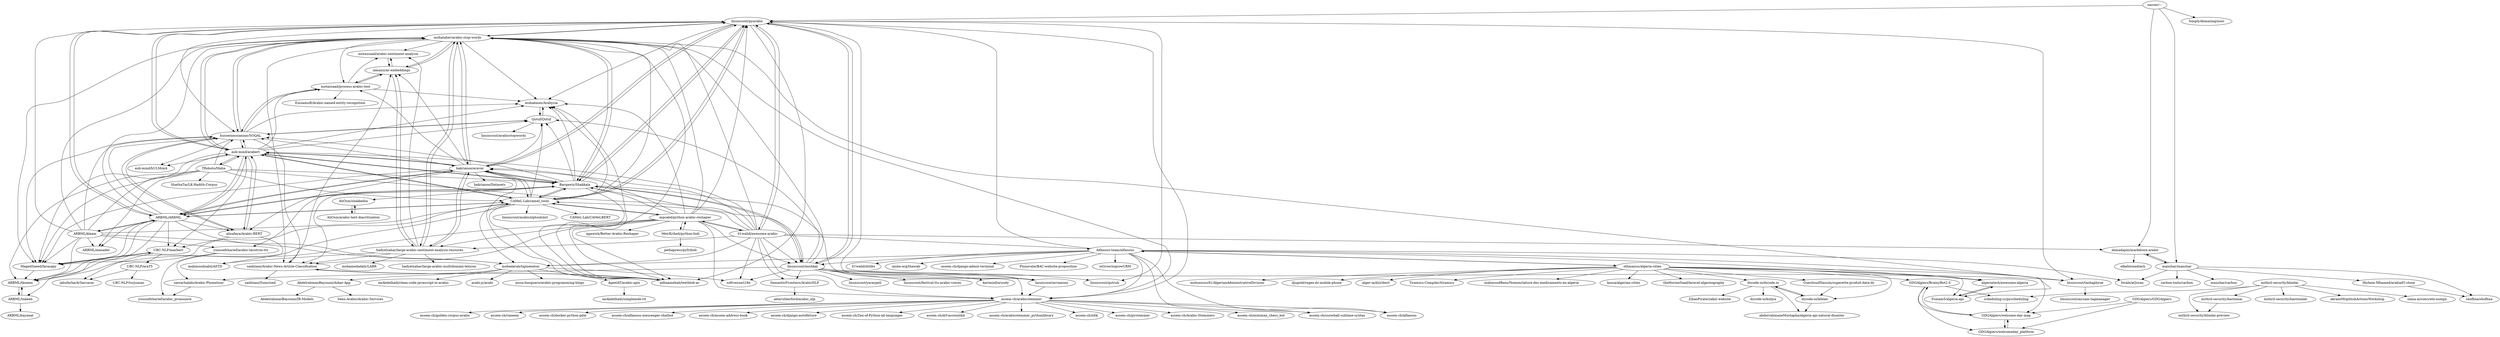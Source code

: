 digraph G {
"linuxscout/pyarabic" -> "mohataher/arabic-stop-words"
"linuxscout/pyarabic" -> "linuxscout/mishkal"
"linuxscout/pyarabic" -> "linuxscout/qutrub"
"linuxscout/pyarabic" -> "aub-mind/arabert"
"linuxscout/pyarabic" -> "linuxscout/tashaphyne"
"linuxscout/pyarabic" -> "bakrianoo/aravec"
"linuxscout/pyarabic" -> "Barqawiz/Shakkala"
"linuxscout/pyarabic" -> "mohabmes/Arabycia"
"linuxscout/pyarabic" -> "CAMeL-Lab/camel_tools"
"linuxscout/pyarabic" -> "husseinmozannar/SOQAL"
"linuxscout/pyarabic" -> "ARBML/ARBML"
"linuxscout/pyarabic" -> "adhaamehab/textblob-ar"
"linuxscout/pyarabic" -> "linuxscout/arramooz"
"linuxscout/pyarabic" -> "01walid/awesome-arabic"
"linuxscout/pyarabic" -> "assem-ch/arabicstemmer"
"01walid/awesome-arabic" -> "mohataher/arabic-stop-words"
"01walid/awesome-arabic" -> "linuxscout/pyarabic"
"01walid/awesome-arabic" -> "assem-ch/arabicstemmer"
"01walid/awesome-arabic" -> "Barqawiz/Shakkala"
"01walid/awesome-arabic" -> "mpcabd/python-arabic-reshaper"
"01walid/awesome-arabic" -> "SemanticFrontiers/ArabicNLP"
"01walid/awesome-arabic" -> "bakrianoo/aravec"
"01walid/awesome-arabic" -> "linuxscout/mishkal"
"01walid/awesome-arabic" -> "Alfanous-team/alfanous"
"01walid/awesome-arabic" -> "mobadarah/tajmeeaton"
"01walid/awesome-arabic" -> "ahmadajmi/markdown-arabic"
"01walid/awesome-arabic" -> "CAMeL-Lab/camel_tools"
"01walid/awesome-arabic" -> "aub-mind/arabert"
"01walid/awesome-arabic" -> "hadyelsahar/large-arabic-sentiment-analysis-resouces"
"01walid/awesome-arabic" -> "softvenue/i18n"
"Alfanous-team/alfanous" -> "assem-ch/arabicstemmer"
"Alfanous-team/alfanous" -> "assem-ch/alfanous"
"Alfanous-team/alfanous" -> "algeriatech/awesome-algeria"
"Alfanous-team/alfanous" -> "othmanus/algeria-cities"
"Alfanous-team/alfanous" -> "01walid/dzlibs"
"Alfanous-team/alfanous" -> "ojuba-org/thawab"
"Alfanous-team/alfanous" -> "forabi/aQuran"
"Alfanous-team/alfanous" -> "linuxscout/mishkal"
"Alfanous-team/alfanous" -> "Fcmam5/algeria-api"
"Alfanous-team/alfanous" -> "mobadarah/tajmeeaton"
"Alfanous-team/alfanous" -> "linuxscout/pyarabic"
"Alfanous-team/alfanous" -> "assem-ch/django-admin-terminal"
"Alfanous-team/alfanous" -> "assem-ch/snowball-sublime-syntax"
"Alfanous-team/alfanous" -> "Pinnovate/BAC-website-proposition"
"Alfanous-team/alfanous" -> "ioGrow/iogrowCRM"
"assem-ch/arabicstemmer" -> "assem-ch/snowball-sublime-syntax"
"assem-ch/arabicstemmer" -> "assem-ch/Zen-of-Python-all-languages"
"assem-ch/arabicstemmer" -> "assem-ch/alfanous"
"assem-ch/arabicstemmer" -> "assem-ch/drf-accountkit"
"assem-ch/arabicstemmer" -> "assem-ch/arabicstemmer_pythonlibrary"
"assem-ch/arabicstemmer" -> "assem-ch/nltk"
"assem-ch/arabicstemmer" -> "assem-ch/pystemmer"
"assem-ch/arabicstemmer" -> "assem-ch/Arabic-Stemmers"
"assem-ch/arabicstemmer" -> "assem-ch/minimax_chess_bot"
"assem-ch/arabicstemmer" -> "assem-ch/golden-corpus-arabic"
"assem-ch/arabicstemmer" -> "assem-ch/raneem"
"assem-ch/arabicstemmer" -> "assem-ch/docker-python-gdal"
"assem-ch/arabicstemmer" -> "assem-ch/alfanous-messenger-chatbot"
"assem-ch/arabicstemmer" -> "assem-ch/assem-address-book"
"assem-ch/arabicstemmer" -> "assem-ch/django-autofixture"
"linuxscout/mishkal" -> "linuxscout/pyarabic"
"linuxscout/mishkal" -> "linuxscout/qutrub"
"linuxscout/mishkal" -> "linuxscout/tashaphyne"
"linuxscout/mishkal" -> "linuxscout/yaraspell"
"linuxscout/mishkal" -> "SemanticFrontiers/ArabicNLP"
"linuxscout/mishkal" -> "mohataher/arabic-stop-words"
"linuxscout/mishkal" -> "assem-ch/arabicstemmer"
"linuxscout/mishkal" -> "Qutuf/Qutuf"
"linuxscout/mishkal" -> "Barqawiz/Shakkala"
"linuxscout/mishkal" -> "linuxscout/festival-tts-arabic-voices"
"linuxscout/mishkal" -> "linuxscout/arramooz"
"linuxscout/mishkal" -> "kariminf/aruudy"
"linuxscout/mishkal" -> "nawarhalabi/Arabic-Phonetiser"
"linuxscout/mishkal" -> "softvenue/i18n"
"othmanus/algeria-cities" -> "algeriatech/awesome-algeria"
"othmanus/algeria-cities" -> "mohsenuss91/AlgerianAdministrativeDivision"
"othmanus/algeria-cities" -> "dzcode-io/dzcode.io"
"othmanus/algeria-cities" -> "GuechoudNassim/superette-produit-data-dz"
"othmanus/algeria-cities" -> "djugold/regex-dz-mobile-phone"
"othmanus/algeria-cities" -> "Alfanous-team/alfanous"
"othmanus/algeria-cities" -> "alger-ia/dziribert"
"othmanus/algeria-cities" -> "Fcmam5/algeria-api"
"othmanus/algeria-cities" -> "dzcode-io/leblad"
"othmanus/algeria-cities" -> "Tiramisu-Compiler/tiramisu" ["e"=1]
"othmanus/algeria-cities" -> "mahmoudBens/Nomenclature-des-medicaments-en-algerie"
"othmanus/algeria-cities" -> "kossa/algerian-cities"
"othmanus/algeria-cities" -> "GDGAlgiers/welcome-day-map"
"othmanus/algeria-cities" -> "theHocineSaad/laravel-algereography"
"othmanus/algeria-cities" -> "GDGAlgiers/BrainyBot2.0"
"mithril-security/blindai" -> "mithril-security/bastionai"
"mithril-security/blindai" -> "mithril-security/bastionlab"
"mithril-security/blindai" -> "mithril-security/blindai-preview"
"mithril-security/blindai" -> "scheduling-cc/pyscheduling"
"mithril-security/blindai" -> "akram09/githubActionsWorkshop"
"mithril-security/blindai" -> "zama-ai/concrete-numpy" ["e"=1]
"bakrianoo/aravec" -> "aub-mind/arabert"
"bakrianoo/aravec" -> "mohataher/arabic-stop-words"
"bakrianoo/aravec" -> "iamaziz/ar-embeddings"
"bakrianoo/aravec" -> "MagedSaeed/farasapy"
"bakrianoo/aravec" -> "CAMeL-Lab/camel_tools"
"bakrianoo/aravec" -> "hadyelsahar/large-arabic-sentiment-analysis-resouces"
"bakrianoo/aravec" -> "bakrianoo/Datasets"
"bakrianoo/aravec" -> "husseinmozannar/SOQAL"
"bakrianoo/aravec" -> "ARBML/ARBML"
"bakrianoo/aravec" -> "alisafaya/Arabic-BERT"
"bakrianoo/aravec" -> "Barqawiz/Shakkala"
"bakrianoo/aravec" -> "linuxscout/pyarabic"
"bakrianoo/aravec" -> "motazsaad/process-arabic-text"
"bakrianoo/aravec" -> "adhaamehab/textblob-ar"
"bakrianoo/aravec" -> "Qutuf/Qutuf"
"Qutuf/Qutuf" -> "mohabmes/Arabycia"
"Qutuf/Qutuf" -> "linuxscout/arabicstopwords"
"Qutuf/Qutuf" -> "husseinmozannar/SOQAL"
"mobadarah/tajmeeaton" -> "arabi-js/arabi"
"mobadarah/tajmeeaton" -> "softvenue/i18n"
"mobadarah/tajmeeaton" -> "aissa-bouguern/arabic-programming-blogs"
"mobadarah/tajmeeaton" -> "AbdelrahmanBayoumi/Azkar-App"
"mobadarah/tajmeeaton" -> "AqeelAT/arabic-apis"
"mobadarah/tajmeeaton" -> "imAbdelhadi/clean-code-javascript-in-arabic"
"TRoboto/Maha" -> "MagedSaeed/farasapy"
"TRoboto/Maha" -> "aub-mind/arabert"
"TRoboto/Maha" -> "ARBML/masader"
"TRoboto/Maha" -> "Barqawiz/Shakkala"
"TRoboto/Maha" -> "CAMeL-Lab/camel_tools"
"TRoboto/Maha" -> "ARBML/tkseem"
"TRoboto/Maha" -> "husseinmozannar/SOQAL"
"TRoboto/Maha" -> "linuxscout/mishkal"
"TRoboto/Maha" -> "ShathaTm/LK-Hadith-Corpus"
"Barqawiz/Shakkala" -> "mohataher/arabic-stop-words"
"Barqawiz/Shakkala" -> "mohabmes/Arabycia"
"Barqawiz/Shakkala" -> "husseinmozannar/SOQAL"
"Barqawiz/Shakkala" -> "Qutuf/Qutuf"
"Barqawiz/Shakkala" -> "bakrianoo/aravec"
"Barqawiz/Shakkala" -> "youssefsharief/arabic-tacotron-tts"
"Barqawiz/Shakkala" -> "linuxscout/pyarabic"
"Barqawiz/Shakkala" -> "AliOsm/shakkelha"
"Barqawiz/Shakkala" -> "ARBML/ARBML"
"Barqawiz/Shakkala" -> "linuxscout/mishkal"
"Barqawiz/Shakkala" -> "saidziani/Arabic-News-Article-Classification"
"Barqawiz/Shakkala" -> "aub-mind/arabert"
"Barqawiz/Shakkala" -> "CAMeL-Lab/camel_tools"
"Barqawiz/Shakkala" -> "adhaamehab/textblob-ar"
"Barqawiz/Shakkala" -> "linuxscout/arramooz"
"algeriatech/awesome-algeria" -> "Fcmam5/algeria-api"
"nasser/---" -> "SimplyAhmazing/noor"
"nasser/---" -> "manshar/manshar"
"nasser/---" -> "linuxscout/pyarabic"
"nasser/---" -> "ahmadajmi/markdown-arabic"
"hadyelsahar/large-arabic-sentiment-analysis-resouces" -> "iamaziz/ar-embeddings"
"hadyelsahar/large-arabic-sentiment-analysis-resouces" -> "hadyelsahar/large-arabic-multidomain-lexicon"
"hadyelsahar/large-arabic-sentiment-analysis-resouces" -> "mohataher/arabic-stop-words"
"hadyelsahar/large-arabic-sentiment-analysis-resouces" -> "mahmoudnabil/ASTD"
"hadyelsahar/large-arabic-sentiment-analysis-resouces" -> "mohamedadaly/LABR"
"hadyelsahar/large-arabic-sentiment-analysis-resouces" -> "motazsaad/arabic-sentiment-analysis"
"hadyelsahar/large-arabic-sentiment-analysis-resouces" -> "saidziani/Arabic-News-Article-Classification"
"hadyelsahar/large-arabic-sentiment-analysis-resouces" -> "bakrianoo/aravec"
"CAMeL-Lab/camel_tools" -> "aub-mind/arabert"
"CAMeL-Lab/camel_tools" -> "MagedSaeed/farasapy"
"CAMeL-Lab/camel_tools" -> "bakrianoo/aravec"
"CAMeL-Lab/camel_tools" -> "ARBML/ARBML"
"CAMeL-Lab/camel_tools" -> "ARBML/tkseem"
"CAMeL-Lab/camel_tools" -> "mohataher/arabic-stop-words"
"CAMeL-Lab/camel_tools" -> "linuxscout/arabicnlptoolslist"
"CAMeL-Lab/camel_tools" -> "adhaamehab/textblob-ar"
"CAMeL-Lab/camel_tools" -> "linuxscout/pyarabic"
"CAMeL-Lab/camel_tools" -> "mpcabd/python-arabic-reshaper"
"CAMeL-Lab/camel_tools" -> "Qutuf/Qutuf"
"CAMeL-Lab/camel_tools" -> "Barqawiz/Shakkala"
"CAMeL-Lab/camel_tools" -> "mohabmes/Arabycia"
"CAMeL-Lab/camel_tools" -> "CAMeL-Lab/CAMeLBERT"
"CAMeL-Lab/camel_tools" -> "mobadarah/tajmeeaton"
"mpcabd/python-arabic-reshaper" -> "MeirKriheli/python-bidi"
"mpcabd/python-arabic-reshaper" -> "bakrianoo/aravec"
"mpcabd/python-arabic-reshaper" -> "CAMeL-Lab/camel_tools"
"mpcabd/python-arabic-reshaper" -> "linuxscout/pyarabic"
"mpcabd/python-arabic-reshaper" -> "Barqawiz/Shakkala"
"mpcabd/python-arabic-reshaper" -> "linuxscout/mishkal"
"mpcabd/python-arabic-reshaper" -> "hadyelsahar/large-arabic-sentiment-analysis-resouces"
"mpcabd/python-arabic-reshaper" -> "assem-ch/arabicstemmer"
"mpcabd/python-arabic-reshaper" -> "mohataher/arabic-stop-words"
"mpcabd/python-arabic-reshaper" -> "ARBML/tkseem"
"mpcabd/python-arabic-reshaper" -> "01walid/awesome-arabic"
"mpcabd/python-arabic-reshaper" -> "adhaamehab/textblob-ar"
"mpcabd/python-arabic-reshaper" -> "agawish/Better-Arabic-Reshaper"
"mpcabd/python-arabic-reshaper" -> "saidziani/Arabic-News-Article-Classification"
"mpcabd/python-arabic-reshaper" -> "mohabmes/Arabycia"
"GuechoudNassim/superette-produit-data-dz" -> "dzcode-io/leblad"
"AliOsm/arabic-text-diacritization" -> "AliOsm/shakkelha"
"SemanticFrontiers/ArabicNLP" -> "alexrutherford/arabic_nlp"
"adhaamehab/textblob-ar" -> "saidziani/Arabic-News-Article-Classification"
"adhaamehab/textblob-ar" -> "mohabmes/Arabycia"
"iamaziz/ar-embeddings" -> "motazsaad/arabic-sentiment-analysis"
"iamaziz/ar-embeddings" -> "hadyelsahar/large-arabic-sentiment-analysis-resouces"
"iamaziz/ar-embeddings" -> "motazsaad/process-arabic-text"
"iamaziz/ar-embeddings" -> "mohataher/arabic-stop-words"
"linuxscout/arramooz" -> "assem-ch/arabicstemmer"
"linuxscout/tashaphyne" -> "linuxscout/mysam-tagmanager"
"mohabmes/Arabycia" -> "Qutuf/Qutuf"
"mohataher/arabic-stop-words" -> "iamaziz/ar-embeddings"
"mohataher/arabic-stop-words" -> "Barqawiz/Shakkala"
"mohataher/arabic-stop-words" -> "linuxscout/pyarabic"
"mohataher/arabic-stop-words" -> "hadyelsahar/large-arabic-sentiment-analysis-resouces"
"mohataher/arabic-stop-words" -> "bakrianoo/aravec"
"mohataher/arabic-stop-words" -> "adhaamehab/textblob-ar"
"mohataher/arabic-stop-words" -> "husseinmozannar/SOQAL"
"mohataher/arabic-stop-words" -> "mohabmes/Arabycia"
"mohataher/arabic-stop-words" -> "saidziani/Arabic-News-Article-Classification"
"mohataher/arabic-stop-words" -> "aub-mind/arabert"
"mohataher/arabic-stop-words" -> "motazsaad/arabic-sentiment-analysis"
"mohataher/arabic-stop-words" -> "motazsaad/process-arabic-text"
"mohataher/arabic-stop-words" -> "linuxscout/tashaphyne"
"mohataher/arabic-stop-words" -> "MagedSaeed/farasapy"
"mohataher/arabic-stop-words" -> "assem-ch/arabicstemmer"
"motazsaad/arabic-sentiment-analysis" -> "iamaziz/ar-embeddings"
"motazsaad/process-arabic-text" -> "iamaziz/ar-embeddings"
"motazsaad/process-arabic-text" -> "motazsaad/arabic-sentiment-analysis"
"motazsaad/process-arabic-text" -> "mohabmes/Arabycia"
"motazsaad/process-arabic-text" -> "husseinmozannar/SOQAL"
"motazsaad/process-arabic-text" -> "EmnamoR/Arabic-named-entity-recognition"
"nawarhalabi/Arabic-Phonetiser" -> "youssefsharief/arabic_pronounce"
"saidziani/Arabic-News-Article-Classification" -> "adhaamehab/textblob-ar"
"saidziani/Arabic-News-Article-Classification" -> "saidziani/Sumrized"
"saidziani/Arabic-News-Article-Classification" -> "iamaziz/ar-embeddings"
"manshar/manshar" -> "ahmadajmi/markdown-arabic"
"manshar/manshar" -> "shofhna/shofhna"
"manshar/manshar" -> "Hichem-Mhamed/arabiaIO-clone"
"manshar/manshar" -> "carbon-tools/carbon"
"manshar/manshar" -> "forabi/aQuran"
"manshar/manshar" -> "manshar/carbon"
"ARBML/ARBML" -> "aub-mind/arabert"
"ARBML/ARBML" -> "CAMeL-Lab/camel_tools"
"ARBML/ARBML" -> "bakrianoo/aravec"
"ARBML/ARBML" -> "ARBML/masader"
"ARBML/ARBML" -> "ARBML/tkseem"
"ARBML/ARBML" -> "Barqawiz/Shakkala"
"ARBML/ARBML" -> "MagedSaeed/farasapy"
"ARBML/ARBML" -> "linuxscout/pyarabic"
"ARBML/ARBML" -> "husseinmozannar/SOQAL"
"ARBML/ARBML" -> "UBC-NLP/marbert"
"ARBML/ARBML" -> "ARBML/klaam"
"ARBML/ARBML" -> "ARBML/tnkeeh"
"ARBML/ARBML" -> "mobadarah/tajmeeaton"
"ARBML/ARBML" -> "mohataher/arabic-stop-words"
"ARBML/ARBML" -> "alisafaya/Arabic-BERT"
"AliOsm/shakkelha" -> "AliOsm/arabic-text-diacritization"
"GDGAlgiers/welcome-day-map" -> "GDGAlgiers/welcomeday_platform"
"GDGAlgiers/welcome-day-map" -> "GDGAlgiers/BrainyBot2.0"
"Fcmam5/algeria-api" -> "algeriatech/awesome-algeria"
"aub-mind/arabert" -> "bakrianoo/aravec"
"aub-mind/arabert" -> "husseinmozannar/SOQAL"
"aub-mind/arabert" -> "CAMeL-Lab/camel_tools"
"aub-mind/arabert" -> "alisafaya/Arabic-BERT"
"aub-mind/arabert" -> "mohataher/arabic-stop-words"
"aub-mind/arabert" -> "ARBML/ARBML"
"aub-mind/arabert" -> "MagedSaeed/farasapy"
"aub-mind/arabert" -> "UBC-NLP/marbert"
"aub-mind/arabert" -> "linuxscout/pyarabic"
"aub-mind/arabert" -> "aub-mind/hULMonA"
"aub-mind/arabert" -> "motazsaad/process-arabic-text"
"aub-mind/arabert" -> "TRoboto/Maha"
"aub-mind/arabert" -> "Qutuf/Qutuf"
"aub-mind/arabert" -> "Barqawiz/Shakkala"
"aub-mind/arabert" -> "mohabmes/Arabycia"
"ARBML/klaam" -> "husseinmozannar/SOQAL"
"ARBML/klaam" -> "ARBML/tkseem"
"ARBML/klaam" -> "ARBML/ARBML"
"ARBML/klaam" -> "youssefsharief/arabic-tacotron-tts"
"ARBML/klaam" -> "mohataher/arabic-stop-words"
"ARBML/klaam" -> "aub-mind/arabert"
"ARBML/klaam" -> "ARBML/masader"
"ARBML/klaam" -> "mobadarah/tajmeeaton"
"ARBML/klaam" -> "linuxscout/pyarabic"
"ARBML/klaam" -> "MagedSaeed/farasapy"
"ARBML/klaam" -> "CAMeL-Lab/camel_tools"
"GDGAlgiers/BrainyBot2.0" -> "GDGAlgiers/welcome-day-map"
"GDGAlgiers/BrainyBot2.0" -> "GDGAlgiers/welcomeday_platform"
"GDGAlgiers/BrainyBot2.0" -> "scheduling-cc/pyscheduling"
"UBC-NLP/marbert" -> "iabufarha/ArSarcasm"
"UBC-NLP/marbert" -> "UBC-NLP/araT5"
"UBC-NLP/marbert" -> "MagedSaeed/farasapy"
"alisafaya/Arabic-BERT" -> "husseinmozannar/SOQAL"
"alisafaya/Arabic-BERT" -> "aub-mind/arabert"
"alisafaya/Arabic-BERT" -> "mahmoudnabil/ASTD"
"alisafaya/Arabic-BERT" -> "UBC-NLP/marbert"
"ahmadajmi/markdown-arabic" -> "elkebirmed/arli"
"ahmadajmi/markdown-arabic" -> "manshar/manshar"
"Hichem-Mhamed/arabiaIO-clone" -> "shofhna/shofhna"
"GDGAlgiers/GDGAlgiers" -> "GDGAlgiers/welcomeday_platform"
"GDGAlgiers/GDGAlgiers" -> "GDGAlgiers/welcome-day-map"
"scheduling-cc/pyscheduling" -> "GDGAlgiers/welcome-day-map"
"MagedSaeed/farasapy" -> "ARBML/tkseem"
"MagedSaeed/farasapy" -> "UBC-NLP/marbert"
"dzcode-io/leblad" -> "abderrahmaneMustapha/algeria-api-natural-disaster"
"dzcode-io/leblad" -> "dzcode-io/dzcode.io"
"husseinmozannar/SOQAL" -> "aub-mind/arabert"
"husseinmozannar/SOQAL" -> "alisafaya/Arabic-BERT"
"husseinmozannar/SOQAL" -> "mohabmes/Arabycia"
"husseinmozannar/SOQAL" -> "mohataher/arabic-stop-words"
"husseinmozannar/SOQAL" -> "motazsaad/process-arabic-text"
"husseinmozannar/SOQAL" -> "aub-mind/hULMonA"
"husseinmozannar/SOQAL" -> "Qutuf/Qutuf"
"husseinmozannar/SOQAL" -> "saidziani/Arabic-News-Article-Classification"
"husseinmozannar/SOQAL" -> "MagedSaeed/farasapy"
"youssefsharief/arabic-tacotron-tts" -> "youssefsharief/arabic_pronounce"
"youssefsharief/arabic-tacotron-tts" -> "nawarhalabi/Arabic-Phonetiser"
"AqeelAT/arabic-apis" -> "imAbdelhadi/simplemde-rtl"
"UBC-NLP/araT5" -> "UBC-NLP/turjuman"
"UBC-NLP/araT5" -> "iabufarha/ArSarcasm"
"AbdelrahmanBayoumi/Azkar-App" -> "Seen-Arabic/Arabic-Services"
"AbdelrahmanBayoumi/Azkar-App" -> "AbdelrahmanBayoumi/IR-Models"
"ARBML/tnkeeh" -> "ARBML/tkseem"
"ARBML/tnkeeh" -> "ARBML/bayanat"
"dzcode-io/dzcode.io" -> "dzcode-io/leblad"
"dzcode-io/dzcode.io" -> "dzcode-io/kuliya"
"dzcode-io/dzcode.io" -> "ZibanPirate/zakiii-website"
"dzcode-io/dzcode.io" -> "abderrahmaneMustapha/algeria-api-natural-disaster"
"mithril-security/bastionai" -> "mithril-security/blindai-preview"
"MeirKriheli/python-bidi" -> "mpcabd/python-arabic-reshaper"
"MeirKriheli/python-bidi" -> "pediapress/pyfribidi"
"GDGAlgiers/welcomeday_platform" -> "GDGAlgiers/welcome-day-map"
"ARBML/tkseem" -> "ARBML/tnkeeh"
"linuxscout/pyarabic" ["l"="26.464,-21.963"]
"mohataher/arabic-stop-words" ["l"="26.439,-21.956"]
"linuxscout/mishkal" ["l"="26.468,-21.945"]
"linuxscout/qutrub" ["l"="26.467,-21.925"]
"aub-mind/arabert" ["l"="26.431,-21.986"]
"linuxscout/tashaphyne" ["l"="26.482,-21.932"]
"bakrianoo/aravec" ["l"="26.428,-21.966"]
"Barqawiz/Shakkala" ["l"="26.444,-21.971"]
"mohabmes/Arabycia" ["l"="26.421,-21.956"]
"CAMeL-Lab/camel_tools" ["l"="26.455,-21.981"]
"husseinmozannar/SOQAL" ["l"="26.417,-21.979"]
"ARBML/ARBML" ["l"="26.445,-21.993"]
"adhaamehab/textblob-ar" ["l"="26.435,-21.944"]
"linuxscout/arramooz" ["l"="26.495,-21.942"]
"01walid/awesome-arabic" ["l"="26.484,-21.958"]
"assem-ch/arabicstemmer" ["l"="26.498,-21.91"]
"mpcabd/python-arabic-reshaper" ["l"="26.45,-21.936"]
"SemanticFrontiers/ArabicNLP" ["l"="26.475,-21.912"]
"Alfanous-team/alfanous" ["l"="26.551,-21.927"]
"mobadarah/tajmeeaton" ["l"="26.5,-22.004"]
"ahmadajmi/markdown-arabic" ["l"="26.569,-21.991"]
"hadyelsahar/large-arabic-sentiment-analysis-resouces" ["l"="26.417,-21.932"]
"softvenue/i18n" ["l"="26.504,-21.976"]
"assem-ch/alfanous" ["l"="26.538,-21.903"]
"algeriatech/awesome-algeria" ["l"="26.599,-21.906"]
"othmanus/algeria-cities" ["l"="26.627,-21.878"]
"01walid/dzlibs" ["l"="26.562,-21.901"]
"ojuba-org/thawab" ["l"="26.574,-21.915"]
"forabi/aQuran" ["l"="26.591,-21.963"]
"Fcmam5/algeria-api" ["l"="26.59,-21.893"]
"assem-ch/django-admin-terminal" ["l"="26.573,-21.931"]
"assem-ch/snowball-sublime-syntax" ["l"="26.528,-21.919"]
"Pinnovate/BAC-website-proposition" ["l"="26.586,-21.932"]
"ioGrow/iogrowCRM" ["l"="26.57,-21.947"]
"assem-ch/Zen-of-Python-all-languages" ["l"="26.495,-21.88"]
"assem-ch/drf-accountkit" ["l"="26.507,-21.868"]
"assem-ch/arabicstemmer_pythonlibrary" ["l"="26.519,-21.908"]
"assem-ch/nltk" ["l"="26.514,-21.889"]
"assem-ch/pystemmer" ["l"="26.515,-21.898"]
"assem-ch/Arabic-Stemmers" ["l"="26.524,-21.89"]
"assem-ch/minimax_chess_bot" ["l"="26.482,-21.881"]
"assem-ch/golden-corpus-arabic" ["l"="26.494,-21.89"]
"assem-ch/raneem" ["l"="26.519,-21.879"]
"assem-ch/docker-python-gdal" ["l"="26.483,-21.893"]
"assem-ch/alfanous-messenger-chatbot" ["l"="26.488,-21.87"]
"assem-ch/assem-address-book" ["l"="26.504,-21.893"]
"assem-ch/django-autofixture" ["l"="26.506,-21.88"]
"linuxscout/yaraspell" ["l"="26.515,-21.95"]
"Qutuf/Qutuf" ["l"="26.411,-21.967"]
"linuxscout/festival-tts-arabic-voices" ["l"="26.462,-21.898"]
"kariminf/aruudy" ["l"="26.452,-21.911"]
"nawarhalabi/Arabic-Phonetiser" ["l"="26.389,-21.978"]
"mohsenuss91/AlgerianAdministrativeDivision" ["l"="26.614,-21.847"]
"dzcode-io/dzcode.io" ["l"="26.685,-21.879"]
"GuechoudNassim/superette-produit-data-dz" ["l"="26.658,-21.903"]
"djugold/regex-dz-mobile-phone" ["l"="26.606,-21.863"]
"alger-ia/dziribert" ["l"="26.631,-21.833"]
"dzcode-io/leblad" ["l"="26.668,-21.886"]
"Tiramisu-Compiler/tiramisu" ["l"="27.637,35.517"]
"mahmoudBens/Nomenclature-des-medicaments-en-algerie" ["l"="26.638,-21.855"]
"kossa/algerian-cities" ["l"="26.635,-21.901"]
"GDGAlgiers/welcome-day-map" ["l"="26.676,-21.839"]
"theHocineSaad/laravel-algereography" ["l"="26.654,-21.865"]
"GDGAlgiers/BrainyBot2.0" ["l"="26.662,-21.833"]
"mithril-security/blindai" ["l"="26.729,-21.767"]
"mithril-security/bastionai" ["l"="26.752,-21.749"]
"mithril-security/bastionlab" ["l"="26.725,-21.736"]
"mithril-security/blindai-preview" ["l"="26.756,-21.763"]
"scheduling-cc/pyscheduling" ["l"="26.693,-21.806"]
"akram09/githubActionsWorkshop" ["l"="26.749,-21.781"]
"zama-ai/concrete-numpy" ["l"="21.206,27.855"]
"iamaziz/ar-embeddings" ["l"="26.403,-21.947"]
"MagedSaeed/farasapy" ["l"="26.425,-22.001"]
"bakrianoo/Datasets" ["l"="26.397,-21.926"]
"alisafaya/Arabic-BERT" ["l"="26.403,-21.991"]
"motazsaad/process-arabic-text" ["l"="26.395,-21.962"]
"linuxscout/arabicstopwords" ["l"="26.365,-21.973"]
"arabi-js/arabi" ["l"="26.528,-22.01"]
"aissa-bouguern/arabic-programming-blogs" ["l"="26.506,-22.033"]
"AbdelrahmanBayoumi/Azkar-App" ["l"="26.527,-22.055"]
"AqeelAT/arabic-apis" ["l"="26.5,-22.059"]
"imAbdelhadi/clean-code-javascript-in-arabic" ["l"="26.523,-22.028"]
"TRoboto/Maha" ["l"="26.455,-22.007"]
"ARBML/masader" ["l"="26.451,-22.032"]
"ARBML/tkseem" ["l"="26.466,-21.996"]
"ShathaTm/LK-Hadith-Corpus" ["l"="26.458,-22.05"]
"youssefsharief/arabic-tacotron-tts" ["l"="26.388,-22.001"]
"AliOsm/shakkelha" ["l"="26.412,-22.042"]
"saidziani/Arabic-News-Article-Classification" ["l"="26.415,-21.942"]
"nasser/---" ["l"="26.565,-22.018"]
"SimplyAhmazing/noor" ["l"="26.589,-22.055"]
"manshar/manshar" ["l"="26.607,-22.004"]
"hadyelsahar/large-arabic-multidomain-lexicon" ["l"="26.401,-21.908"]
"mahmoudnabil/ASTD" ["l"="26.377,-21.956"]
"mohamedadaly/LABR" ["l"="26.385,-21.903"]
"motazsaad/arabic-sentiment-analysis" ["l"="26.389,-21.939"]
"linuxscout/arabicnlptoolslist" ["l"="26.432,-22.033"]
"CAMeL-Lab/CAMeLBERT" ["l"="26.47,-22.024"]
"MeirKriheli/python-bidi" ["l"="26.435,-21.898"]
"agawish/Better-Arabic-Reshaper" ["l"="26.415,-21.886"]
"AliOsm/arabic-text-diacritization" ["l"="26.403,-22.065"]
"alexrutherford/arabic_nlp" ["l"="26.463,-21.876"]
"linuxscout/mysam-tagmanager" ["l"="26.51,-21.926"]
"EmnamoR/Arabic-named-entity-recognition" ["l"="26.351,-21.956"]
"youssefsharief/arabic_pronounce" ["l"="26.365,-21.996"]
"saidziani/Sumrized" ["l"="26.372,-21.922"]
"shofhna/shofhna" ["l"="26.629,-22.013"]
"Hichem-Mhamed/arabiaIO-clone" ["l"="26.619,-22.025"]
"carbon-tools/carbon" ["l"="26.642,-21.997"]
"manshar/carbon" ["l"="26.646,-22.028"]
"UBC-NLP/marbert" ["l"="26.403,-22.02"]
"ARBML/klaam" ["l"="26.439,-22.008"]
"ARBML/tnkeeh" ["l"="26.476,-22.014"]
"GDGAlgiers/welcomeday_platform" ["l"="26.682,-21.824"]
"aub-mind/hULMonA" ["l"="26.405,-22.007"]
"iabufarha/ArSarcasm" ["l"="26.379,-22.039"]
"UBC-NLP/araT5" ["l"="26.365,-22.05"]
"elkebirmed/arli" ["l"="26.591,-21.987"]
"GDGAlgiers/GDGAlgiers" ["l"="26.701,-21.831"]
"abderrahmaneMustapha/algeria-api-natural-disaster" ["l"="26.688,-21.895"]
"imAbdelhadi/simplemde-rtl" ["l"="26.5,-22.087"]
"UBC-NLP/turjuman" ["l"="26.342,-22.069"]
"Seen-Arabic/Arabic-Services" ["l"="26.534,-22.081"]
"AbdelrahmanBayoumi/IR-Models" ["l"="26.543,-22.069"]
"ARBML/bayanat" ["l"="26.484,-22.039"]
"dzcode-io/kuliya" ["l"="26.709,-21.87"]
"ZibanPirate/zakiii-website" ["l"="26.71,-21.886"]
"pediapress/pyfribidi" ["l"="26.428,-21.87"]
}